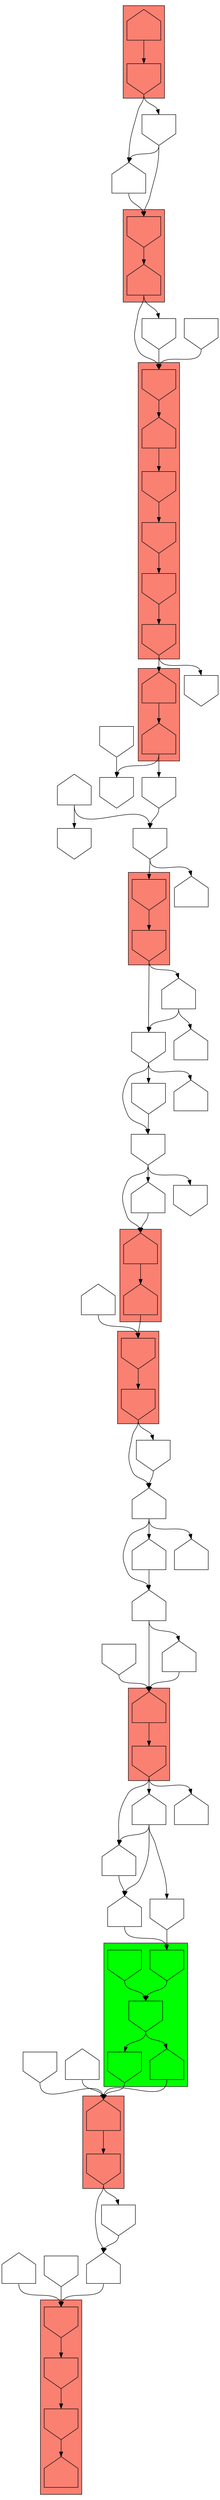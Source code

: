 digraph asm {
	edge [headport=n,tailport=s];
subgraph cluster_C8462_11606_8445_1458_2314_8393 {
	8462 [label="",height=1,width=1,shape=invhouse];
	11606 [label="",height=1,width=1,shape=house];
	8445 [label="",height=1,width=1,shape=invhouse];
	1458 [label="",height=1,width=1,shape=invhouse];
	2314 [label="",height=1,width=1,shape=invhouse];
	8393 [label="",height=1,width=1,shape=invhouse];
	style=filled;
	fillcolor=salmon;
}
subgraph cluster_C10621_10074 {
	10621 [label="",height=1,width=1,shape=house];
	10074 [label="",height=1,width=1,shape=house];
	style=filled;
	fillcolor=salmon;
}
subgraph cluster_C8341_12878 {
	8341 [label="",height=1,width=1,shape=invhouse];
	12878 [label="",height=1,width=1,shape=invhouse];
	style=filled;
	fillcolor=salmon;
}
subgraph cluster_C5909_10735 {
	5909 [label="",height=1,width=1,shape=house];
	10735 [label="",height=1,width=1,shape=house];
	style=filled;
	fillcolor=salmon;
}
subgraph cluster_C4967_21127 {
	4967 [label="",height=1,width=1,shape=invhouse];
	21127 [label="",height=1,width=1,shape=invhouse];
	style=filled;
	fillcolor=salmon;
}
subgraph cluster_C923_7510 {
	923 [label="",height=1,width=1,shape=house];
	7510 [label="",height=1,width=1,shape=invhouse];
	style=filled;
	fillcolor=salmon;
}
subgraph cluster_R13022_15313_1132_10310_12195 {
	13022 [label="",height=1,width=1,shape=invhouse];
	15313 [label="",height=1,width=1,shape=invhouse];
	1132 [label="",height=1,width=1,shape=invhouse];
	10310 [label="",height=1,width=1,shape=invhouse];
	12195 [label="",height=1,width=1,shape=house];
	style=filled;
	fillcolor=green;
}
subgraph cluster_C2825_20436 {
	2825 [label="",height=1,width=1,shape=house];
	20436 [label="",height=1,width=1,shape=invhouse];
	style=filled;
	fillcolor=salmon;
}
subgraph cluster_C8417_14157_17413_17324 {
	8417 [label="",height=1,width=1,shape=invhouse];
	14157 [label="",height=1,width=1,shape=invhouse];
	17413 [label="",height=1,width=1,shape=invhouse];
	17324 [label="",height=1,width=1,shape=house];
	style=filled;
	fillcolor=salmon;
}
subgraph cluster_C7767_8243 {
	7767 [label="",height=1,width=1,shape=invhouse];
	8243 [label="",height=1,width=1,shape=house];
	style=filled;
	fillcolor=salmon;
}
subgraph cluster_C7060_1066 {
	7060 [label="",height=1,width=1,shape=house];
	1066 [label="",height=1,width=1,shape=invhouse];
	style=filled;
	fillcolor=salmon;
}
	4777 [label="",height=1,width=1,shape=invhouse];
	9439 [label="",height=1,width=1,shape=invhouse];
	19422 [label="",height=1,width=1,shape=invhouse];
	4667 [label="",height=1,width=1,shape=invhouse];
	9292 [label="",height=1,width=1,shape=invhouse];
	5611 [label="",height=1,width=1,shape=house];
	3811 [label="",height=1,width=1,shape=house];
	5791 [label="",height=1,width=1,shape=house];
	6269 [label="",height=1,width=1,shape=house];
	7819 [label="",height=1,width=1,shape=house];
	5681 [label="",height=1,width=1,shape=house];
	9139 [label="",height=1,width=1,shape=house];
	9857 [label="",height=1,width=1,shape=invhouse];
	12460 [label="",height=1,width=1,shape=invhouse];
	7829 [label="",height=1,width=1,shape=invhouse];
	14024 [label="",height=1,width=1,shape=house];
	7642 [label="",height=1,width=1,shape=invhouse];
	6380 [label="",height=1,width=1,shape=house];
	11436 [label="",height=1,width=1,shape=invhouse];
	16779 [label="",height=1,width=1,shape=house];
	13265 [label="",height=1,width=1,shape=house];
	13273 [label="",height=1,width=1,shape=house];
	17491 [label="",height=1,width=1,shape=invhouse];
	10744 [label="",height=1,width=1,shape=house];
	13484 [label="",height=1,width=1,shape=house];
	13470 [label="",height=1,width=1,shape=invhouse];
	13596 [label="",height=1,width=1,shape=invhouse];
	9738 [label="",height=1,width=1,shape=house];
	14546 [label="",height=1,width=1,shape=house];
	8296 [label="",height=1,width=1,shape=house];
	18989 [label="",height=1,width=1,shape=house];
	9444 [label="",height=1,width=1,shape=house];
	7260 [label="",height=1,width=1,shape=invhouse];
	14031 [label="",height=1,width=1,shape=invhouse];
	10878 [label="",height=1,width=1,shape=invhouse];
	17607 [label="",height=1,width=1,shape=invhouse];
	6385 [label="",height=1,width=1,shape=house];
	8987 [label="",height=1,width=1,shape=invhouse];
	16830 [label="",height=1,width=1,shape=invhouse];
	8462 -> 11606
	11606 -> 8445
	8445 -> 1458
	1458 -> 2314
	2314 -> 8393
	8393 -> 4777
	8393 -> 10621
	10621 -> 10074
	10074 -> 9439
	10074 -> 14031
	9439 -> 19422
	19422 -> 8341
	19422 -> 18989
	8341 -> 12878
	12878 -> 4667
	12878 -> 14546
	4667 -> 9292
	4667 -> 9738
	4667 -> 13596
	9292 -> 5909
	9292 -> 13470
	9292 -> 13484
	5909 -> 10735
	10735 -> 4967
	4967 -> 21127
	21127 -> 5611
	21127 -> 17491
	5611 -> 3811
	5611 -> 13265
	5611 -> 13273
	3811 -> 923
	3811 -> 16779
	923 -> 7510
	7510 -> 5791
	7510 -> 6269
	7510 -> 6380
	5791 -> 6269
	5791 -> 7642
	5791 -> 7819
	6269 -> 7819
	7819 -> 13022
	13022 -> 1132
	1132 -> 10310
	1132 -> 12195
	10310 -> 2825
	2825 -> 20436
	20436 -> 5681
	20436 -> 12460
	5681 -> 8417
	8417 -> 14157
	14157 -> 17413
	17413 -> 17324
	9139 -> 8417
	9857 -> 8417
	12460 -> 5681
	7829 -> 2825
	12195 -> 2825
	14024 -> 2825
	15313 -> 1132
	7642 -> 13022
	11436 -> 923
	16779 -> 923
	13265 -> 3811
	17491 -> 5611
	10744 -> 4967
	13484 -> 5909
	13596 -> 9292
	14546 -> 4667
	14546 -> 8296
	9444 -> 7260
	9444 -> 19422
	10878 -> 14031
	8243 -> 8462
	8243 -> 17607
	17607 -> 8462
	7767 -> 8243
	6385 -> 7767
	1066 -> 6385
	1066 -> 8987
	8987 -> 6385
	8987 -> 7767
	7060 -> 1066
	16830 -> 8462
}